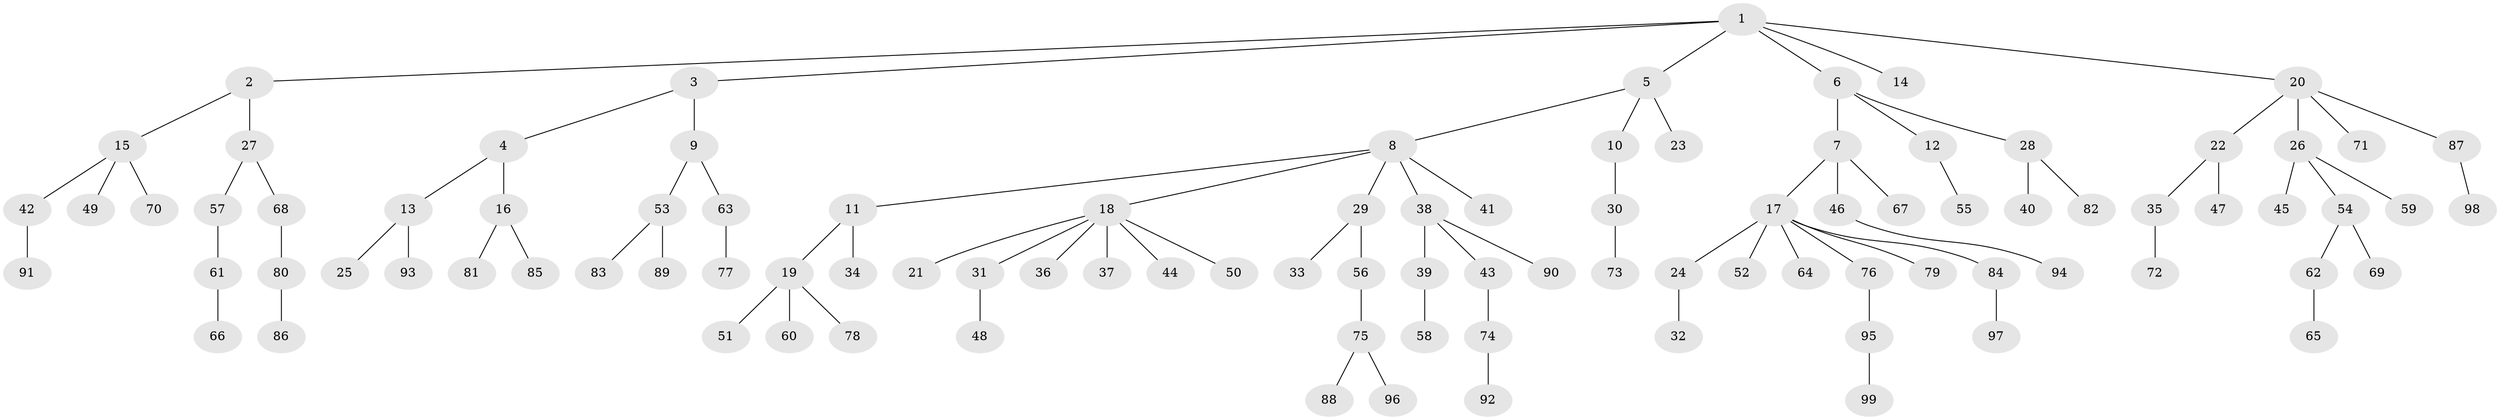 // coarse degree distribution, {5: 0.03333333333333333, 3: 0.18333333333333332, 4: 0.03333333333333333, 2: 0.2, 1: 0.5166666666666667, 6: 0.03333333333333333}
// Generated by graph-tools (version 1.1) at 2025/51/03/04/25 22:51:51]
// undirected, 99 vertices, 98 edges
graph export_dot {
  node [color=gray90,style=filled];
  1;
  2;
  3;
  4;
  5;
  6;
  7;
  8;
  9;
  10;
  11;
  12;
  13;
  14;
  15;
  16;
  17;
  18;
  19;
  20;
  21;
  22;
  23;
  24;
  25;
  26;
  27;
  28;
  29;
  30;
  31;
  32;
  33;
  34;
  35;
  36;
  37;
  38;
  39;
  40;
  41;
  42;
  43;
  44;
  45;
  46;
  47;
  48;
  49;
  50;
  51;
  52;
  53;
  54;
  55;
  56;
  57;
  58;
  59;
  60;
  61;
  62;
  63;
  64;
  65;
  66;
  67;
  68;
  69;
  70;
  71;
  72;
  73;
  74;
  75;
  76;
  77;
  78;
  79;
  80;
  81;
  82;
  83;
  84;
  85;
  86;
  87;
  88;
  89;
  90;
  91;
  92;
  93;
  94;
  95;
  96;
  97;
  98;
  99;
  1 -- 2;
  1 -- 3;
  1 -- 5;
  1 -- 6;
  1 -- 14;
  1 -- 20;
  2 -- 15;
  2 -- 27;
  3 -- 4;
  3 -- 9;
  4 -- 13;
  4 -- 16;
  5 -- 8;
  5 -- 10;
  5 -- 23;
  6 -- 7;
  6 -- 12;
  6 -- 28;
  7 -- 17;
  7 -- 46;
  7 -- 67;
  8 -- 11;
  8 -- 18;
  8 -- 29;
  8 -- 38;
  8 -- 41;
  9 -- 53;
  9 -- 63;
  10 -- 30;
  11 -- 19;
  11 -- 34;
  12 -- 55;
  13 -- 25;
  13 -- 93;
  15 -- 42;
  15 -- 49;
  15 -- 70;
  16 -- 81;
  16 -- 85;
  17 -- 24;
  17 -- 52;
  17 -- 64;
  17 -- 76;
  17 -- 79;
  17 -- 84;
  18 -- 21;
  18 -- 31;
  18 -- 36;
  18 -- 37;
  18 -- 44;
  18 -- 50;
  19 -- 51;
  19 -- 60;
  19 -- 78;
  20 -- 22;
  20 -- 26;
  20 -- 71;
  20 -- 87;
  22 -- 35;
  22 -- 47;
  24 -- 32;
  26 -- 45;
  26 -- 54;
  26 -- 59;
  27 -- 57;
  27 -- 68;
  28 -- 40;
  28 -- 82;
  29 -- 33;
  29 -- 56;
  30 -- 73;
  31 -- 48;
  35 -- 72;
  38 -- 39;
  38 -- 43;
  38 -- 90;
  39 -- 58;
  42 -- 91;
  43 -- 74;
  46 -- 94;
  53 -- 83;
  53 -- 89;
  54 -- 62;
  54 -- 69;
  56 -- 75;
  57 -- 61;
  61 -- 66;
  62 -- 65;
  63 -- 77;
  68 -- 80;
  74 -- 92;
  75 -- 88;
  75 -- 96;
  76 -- 95;
  80 -- 86;
  84 -- 97;
  87 -- 98;
  95 -- 99;
}
